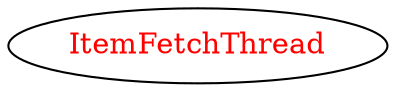 digraph dependencyGraph {
 concentrate=true;
 ranksep="2.0";
 rankdir="LR"; 
 splines="ortho";
"ItemFetchThread" [fontcolor="red"];
}